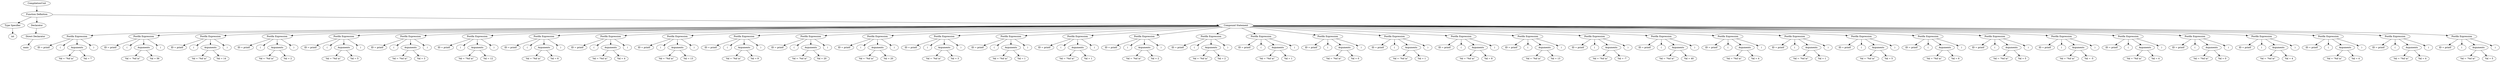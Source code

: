 digraph G {
		Q0[label="CompilationUnit"];
		Q0 -> Q1
		Q1[label="Function Definition"];
		Q1 -> Q2
		Q2[label="Type Specifier"];
		Q2 -> Q3
		Q3[label="int"];
		Q1 -> Q4
		Q4[label="Declarator"];
		Q4 -> Q5
		Q5[label="Direct Declarator"];
		Q5 -> Q6
		Q6[label="main"];
		Q1 -> Q7
		Q7[label="Compound Statement"];
		Q7 -> Q8
		Q8[label="Postfix Expression"];
		Q8 -> Q9
		Q9[label="ID = printf"];
		Q8 -> Q10
		Q10[label="("];
		Q8 -> Q11
		Q11[label="Arguments"];
		Q11 -> Q12
		Q12[label="Val = \"%d \\n\""];
		Q11 -> Q13
		Q13[label="Val = 7"];
		Q8 -> Q14
		Q14[label=")"];
		Q7 -> Q15
		Q15[label="Postfix Expression"];
		Q15 -> Q16
		Q16[label="ID = printf"];
		Q15 -> Q17
		Q17[label="("];
		Q15 -> Q18
		Q18[label="Arguments"];
		Q18 -> Q19
		Q19[label="Val = \"%d \\n\""];
		Q18 -> Q20
		Q20[label="Val = 56"];
		Q15 -> Q21
		Q21[label=")"];
		Q7 -> Q22
		Q22[label="Postfix Expression"];
		Q22 -> Q23
		Q23[label="ID = printf"];
		Q22 -> Q24
		Q24[label="("];
		Q22 -> Q25
		Q25[label="Arguments"];
		Q25 -> Q26
		Q26[label="Val = \"%d \\n\""];
		Q25 -> Q27
		Q27[label="Val = 14"];
		Q22 -> Q28
		Q28[label=")"];
		Q7 -> Q29
		Q29[label="Postfix Expression"];
		Q29 -> Q30
		Q30[label="ID = printf"];
		Q29 -> Q31
		Q31[label="("];
		Q29 -> Q32
		Q32[label="Arguments"];
		Q32 -> Q33
		Q33[label="Val = \"%d \\n\""];
		Q32 -> Q34
		Q34[label="Val = 2"];
		Q29 -> Q35
		Q35[label=")"];
		Q7 -> Q36
		Q36[label="Postfix Expression"];
		Q36 -> Q37
		Q37[label="ID = printf"];
		Q36 -> Q38
		Q38[label="("];
		Q36 -> Q39
		Q39[label="Arguments"];
		Q39 -> Q40
		Q40[label="Val = \"%d \\n\""];
		Q39 -> Q41
		Q41[label="Val = 5"];
		Q36 -> Q42
		Q42[label=")"];
		Q7 -> Q43
		Q43[label="Postfix Expression"];
		Q43 -> Q44
		Q44[label="ID = printf"];
		Q43 -> Q45
		Q45[label="("];
		Q43 -> Q46
		Q46[label="Arguments"];
		Q46 -> Q47
		Q47[label="Val = \"%d \\n\""];
		Q46 -> Q48
		Q48[label="Val = 3"];
		Q43 -> Q49
		Q49[label=")"];
		Q7 -> Q50
		Q50[label="Postfix Expression"];
		Q50 -> Q51
		Q51[label="ID = printf"];
		Q50 -> Q52
		Q52[label="("];
		Q50 -> Q53
		Q53[label="Arguments"];
		Q53 -> Q54
		Q54[label="Val = \"%d \\n\""];
		Q53 -> Q55
		Q55[label="Val = 12"];
		Q50 -> Q56
		Q56[label=")"];
		Q7 -> Q57
		Q57[label="Postfix Expression"];
		Q57 -> Q58
		Q58[label="ID = printf"];
		Q57 -> Q59
		Q59[label="("];
		Q57 -> Q60
		Q60[label="Arguments"];
		Q60 -> Q61
		Q61[label="Val = \"%d \\n\""];
		Q60 -> Q62
		Q62[label="Val = 6"];
		Q57 -> Q63
		Q63[label=")"];
		Q7 -> Q64
		Q64[label="Postfix Expression"];
		Q64 -> Q65
		Q65[label="ID = printf"];
		Q64 -> Q66
		Q66[label="("];
		Q64 -> Q67
		Q67[label="Arguments"];
		Q67 -> Q68
		Q68[label="Val = \"%d \\n\""];
		Q67 -> Q69
		Q69[label="Val = 4"];
		Q64 -> Q70
		Q70[label=")"];
		Q7 -> Q71
		Q71[label="Postfix Expression"];
		Q71 -> Q72
		Q72[label="ID = printf"];
		Q71 -> Q73
		Q73[label="("];
		Q71 -> Q74
		Q74[label="Arguments"];
		Q74 -> Q75
		Q75[label="Val = \"%d \\n\""];
		Q74 -> Q76
		Q76[label="Val = 13"];
		Q71 -> Q77
		Q77[label=")"];
		Q7 -> Q78
		Q78[label="Postfix Expression"];
		Q78 -> Q79
		Q79[label="ID = printf"];
		Q78 -> Q80
		Q80[label="("];
		Q78 -> Q81
		Q81[label="Arguments"];
		Q81 -> Q82
		Q82[label="Val = \"%d \\n\""];
		Q81 -> Q83
		Q83[label="Val = 9"];
		Q78 -> Q84
		Q84[label=")"];
		Q7 -> Q85
		Q85[label="Postfix Expression"];
		Q85 -> Q86
		Q86[label="ID = printf"];
		Q85 -> Q87
		Q87[label="("];
		Q85 -> Q88
		Q88[label="Arguments"];
		Q88 -> Q89
		Q89[label="Val = \"%d \\n\""];
		Q88 -> Q90
		Q90[label="Val = 20"];
		Q85 -> Q91
		Q91[label=")"];
		Q7 -> Q92
		Q92[label="Postfix Expression"];
		Q92 -> Q93
		Q93[label="ID = printf"];
		Q92 -> Q94
		Q94[label="("];
		Q92 -> Q95
		Q95[label="Arguments"];
		Q95 -> Q96
		Q96[label="Val = \"%d \\n\""];
		Q95 -> Q97
		Q97[label="Val = 20"];
		Q92 -> Q98
		Q98[label=")"];
		Q7 -> Q99
		Q99[label="Postfix Expression"];
		Q99 -> Q100
		Q100[label="ID = printf"];
		Q99 -> Q101
		Q101[label="("];
		Q99 -> Q102
		Q102[label="Arguments"];
		Q102 -> Q103
		Q103[label="Val = \"%d \\n\""];
		Q102 -> Q104
		Q104[label="Val = 3"];
		Q99 -> Q105
		Q105[label=")"];
		Q7 -> Q106
		Q106[label="Postfix Expression"];
		Q106 -> Q107
		Q107[label="ID = printf"];
		Q106 -> Q108
		Q108[label="("];
		Q106 -> Q109
		Q109[label="Arguments"];
		Q109 -> Q110
		Q110[label="Val = \"%d \\n\""];
		Q109 -> Q111
		Q111[label="Val = 1"];
		Q106 -> Q112
		Q112[label=")"];
		Q7 -> Q113
		Q113[label="Postfix Expression"];
		Q113 -> Q114
		Q114[label="ID = printf"];
		Q113 -> Q115
		Q115[label="("];
		Q113 -> Q116
		Q116[label="Arguments"];
		Q116 -> Q117
		Q117[label="Val = \"%d \\n\""];
		Q116 -> Q118
		Q118[label="Val = 1"];
		Q113 -> Q119
		Q119[label=")"];
		Q7 -> Q120
		Q120[label="Postfix Expression"];
		Q120 -> Q121
		Q121[label="ID = printf"];
		Q120 -> Q122
		Q122[label="("];
		Q120 -> Q123
		Q123[label="Arguments"];
		Q123 -> Q124
		Q124[label="Val = \"%d \\n\""];
		Q123 -> Q125
		Q125[label="Val = 2"];
		Q120 -> Q126
		Q126[label=")"];
		Q7 -> Q127
		Q127[label="Postfix Expression"];
		Q127 -> Q128
		Q128[label="ID = printf"];
		Q127 -> Q129
		Q129[label="("];
		Q127 -> Q130
		Q130[label="Arguments"];
		Q130 -> Q131
		Q131[label="Val = \"%d \\n\""];
		Q130 -> Q132
		Q132[label="Val = 2"];
		Q127 -> Q133
		Q133[label=")"];
		Q7 -> Q134
		Q134[label="Postfix Expression"];
		Q134 -> Q135
		Q135[label="ID = printf"];
		Q134 -> Q136
		Q136[label="("];
		Q134 -> Q137
		Q137[label="Arguments"];
		Q137 -> Q138
		Q138[label="Val = \"%d \\n\""];
		Q137 -> Q139
		Q139[label="Val = 1"];
		Q134 -> Q140
		Q140[label=")"];
		Q7 -> Q141
		Q141[label="Postfix Expression"];
		Q141 -> Q142
		Q142[label="ID = printf"];
		Q141 -> Q143
		Q143[label="("];
		Q141 -> Q144
		Q144[label="Arguments"];
		Q144 -> Q145
		Q145[label="Val = \"%d \\n\""];
		Q144 -> Q146
		Q146[label="Val = 0"];
		Q141 -> Q147
		Q147[label=")"];
		Q7 -> Q148
		Q148[label="Postfix Expression"];
		Q148 -> Q149
		Q149[label="ID = printf"];
		Q148 -> Q150
		Q150[label="("];
		Q148 -> Q151
		Q151[label="Arguments"];
		Q151 -> Q152
		Q152[label="Val = \"%d \\n\""];
		Q151 -> Q153
		Q153[label="Val = 1"];
		Q148 -> Q154
		Q154[label=")"];
		Q7 -> Q155
		Q155[label="Postfix Expression"];
		Q155 -> Q156
		Q156[label="ID = printf"];
		Q155 -> Q157
		Q157[label="("];
		Q155 -> Q158
		Q158[label="Arguments"];
		Q158 -> Q159
		Q159[label="Val = \"%d \\n\""];
		Q158 -> Q160
		Q160[label="Val = 8"];
		Q155 -> Q161
		Q161[label=")"];
		Q7 -> Q162
		Q162[label="Postfix Expression"];
		Q162 -> Q163
		Q163[label="ID = printf"];
		Q162 -> Q164
		Q164[label="("];
		Q162 -> Q165
		Q165[label="Arguments"];
		Q165 -> Q166
		Q166[label="Val = \"%d \\n\""];
		Q165 -> Q167
		Q167[label="Val = 13"];
		Q162 -> Q168
		Q168[label=")"];
		Q7 -> Q169
		Q169[label="Postfix Expression"];
		Q169 -> Q170
		Q170[label="ID = printf"];
		Q169 -> Q171
		Q171[label="("];
		Q169 -> Q172
		Q172[label="Arguments"];
		Q172 -> Q173
		Q173[label="Val = \"%d \\n\""];
		Q172 -> Q174
		Q174[label="Val = -7"];
		Q169 -> Q175
		Q175[label=")"];
		Q7 -> Q176
		Q176[label="Postfix Expression"];
		Q176 -> Q177
		Q177[label="ID = printf"];
		Q176 -> Q178
		Q178[label="("];
		Q176 -> Q179
		Q179[label="Arguments"];
		Q179 -> Q180
		Q180[label="Val = \"%d \\n\""];
		Q179 -> Q181
		Q181[label="Val = 40"];
		Q176 -> Q182
		Q182[label=")"];
		Q7 -> Q183
		Q183[label="Postfix Expression"];
		Q183 -> Q184
		Q184[label="ID = printf"];
		Q183 -> Q185
		Q185[label="("];
		Q183 -> Q186
		Q186[label="Arguments"];
		Q186 -> Q187
		Q187[label="Val = \"%d \\n\""];
		Q186 -> Q188
		Q188[label="Val = 4"];
		Q183 -> Q189
		Q189[label=")"];
		Q7 -> Q190
		Q190[label="Postfix Expression"];
		Q190 -> Q191
		Q191[label="ID = printf"];
		Q190 -> Q192
		Q192[label="("];
		Q190 -> Q193
		Q193[label="Arguments"];
		Q193 -> Q194
		Q194[label="Val = \"%d \\n\""];
		Q193 -> Q195
		Q195[label="Val = 1"];
		Q190 -> Q196
		Q196[label=")"];
		Q7 -> Q197
		Q197[label="Postfix Expression"];
		Q197 -> Q198
		Q198[label="ID = printf"];
		Q197 -> Q199
		Q199[label="("];
		Q197 -> Q200
		Q200[label="Arguments"];
		Q200 -> Q201
		Q201[label="Val = \"%d \\n\""];
		Q200 -> Q202
		Q202[label="Val = 5"];
		Q197 -> Q203
		Q203[label=")"];
		Q7 -> Q204
		Q204[label="Postfix Expression"];
		Q204 -> Q205
		Q205[label="ID = printf"];
		Q204 -> Q206
		Q206[label="("];
		Q204 -> Q207
		Q207[label="Arguments"];
		Q207 -> Q208
		Q208[label="Val = \"%d \\n\""];
		Q207 -> Q209
		Q209[label="Val = 6"];
		Q204 -> Q210
		Q210[label=")"];
		Q7 -> Q211
		Q211[label="Postfix Expression"];
		Q211 -> Q212
		Q212[label="ID = printf"];
		Q211 -> Q213
		Q213[label="("];
		Q211 -> Q214
		Q214[label="Arguments"];
		Q214 -> Q215
		Q215[label="Val = \"%d \\n\""];
		Q214 -> Q216
		Q216[label="Val = 5"];
		Q211 -> Q217
		Q217[label=")"];
		Q7 -> Q218
		Q218[label="Postfix Expression"];
		Q218 -> Q219
		Q219[label="ID = printf"];
		Q218 -> Q220
		Q220[label="("];
		Q218 -> Q221
		Q221[label="Arguments"];
		Q221 -> Q222
		Q222[label="Val = \"%d \\n\""];
		Q221 -> Q223
		Q223[label="Val = -5"];
		Q218 -> Q224
		Q224[label=")"];
		Q7 -> Q225
		Q225[label="Postfix Expression"];
		Q225 -> Q226
		Q226[label="ID = printf"];
		Q225 -> Q227
		Q227[label="("];
		Q225 -> Q228
		Q228[label="Arguments"];
		Q228 -> Q229
		Q229[label="Val = \"%d \\n\""];
		Q228 -> Q230
		Q230[label="Val = 4"];
		Q225 -> Q231
		Q231[label=")"];
		Q7 -> Q232
		Q232[label="Postfix Expression"];
		Q232 -> Q233
		Q233[label="ID = printf"];
		Q232 -> Q234
		Q234[label="("];
		Q232 -> Q235
		Q235[label="Arguments"];
		Q235 -> Q236
		Q236[label="Val = \"%d \\n\""];
		Q235 -> Q237
		Q237[label="Val = 0"];
		Q232 -> Q238
		Q238[label=")"];
		Q7 -> Q239
		Q239[label="Postfix Expression"];
		Q239 -> Q240
		Q240[label="ID = printf"];
		Q239 -> Q241
		Q241[label="("];
		Q239 -> Q242
		Q242[label="Arguments"];
		Q242 -> Q243
		Q243[label="Val = \"%d \\n\""];
		Q242 -> Q244
		Q244[label="Val = 4"];
		Q239 -> Q245
		Q245[label=")"];
		Q7 -> Q246
		Q246[label="Postfix Expression"];
		Q246 -> Q247
		Q247[label="ID = printf"];
		Q246 -> Q248
		Q248[label="("];
		Q246 -> Q249
		Q249[label="Arguments"];
		Q249 -> Q250
		Q250[label="Val = \"%d \\n\""];
		Q249 -> Q251
		Q251[label="Val = 4"];
		Q246 -> Q252
		Q252[label=")"];
		Q7 -> Q253
		Q253[label="Postfix Expression"];
		Q253 -> Q254
		Q254[label="ID = printf"];
		Q253 -> Q255
		Q255[label="("];
		Q253 -> Q256
		Q256[label="Arguments"];
		Q256 -> Q257
		Q257[label="Val = \"%d \\n\""];
		Q256 -> Q258
		Q258[label="Val = 4"];
		Q253 -> Q259
		Q259[label=")"];
		Q7 -> Q260
		Q260[label="Postfix Expression"];
		Q260 -> Q261
		Q261[label="ID = printf"];
		Q260 -> Q262
		Q262[label="("];
		Q260 -> Q263
		Q263[label="Arguments"];
		Q263 -> Q264
		Q264[label="Val = \"%d \\n\""];
		Q263 -> Q265
		Q265[label="Val = 5"];
		Q260 -> Q266
		Q266[label=")"];
		
}